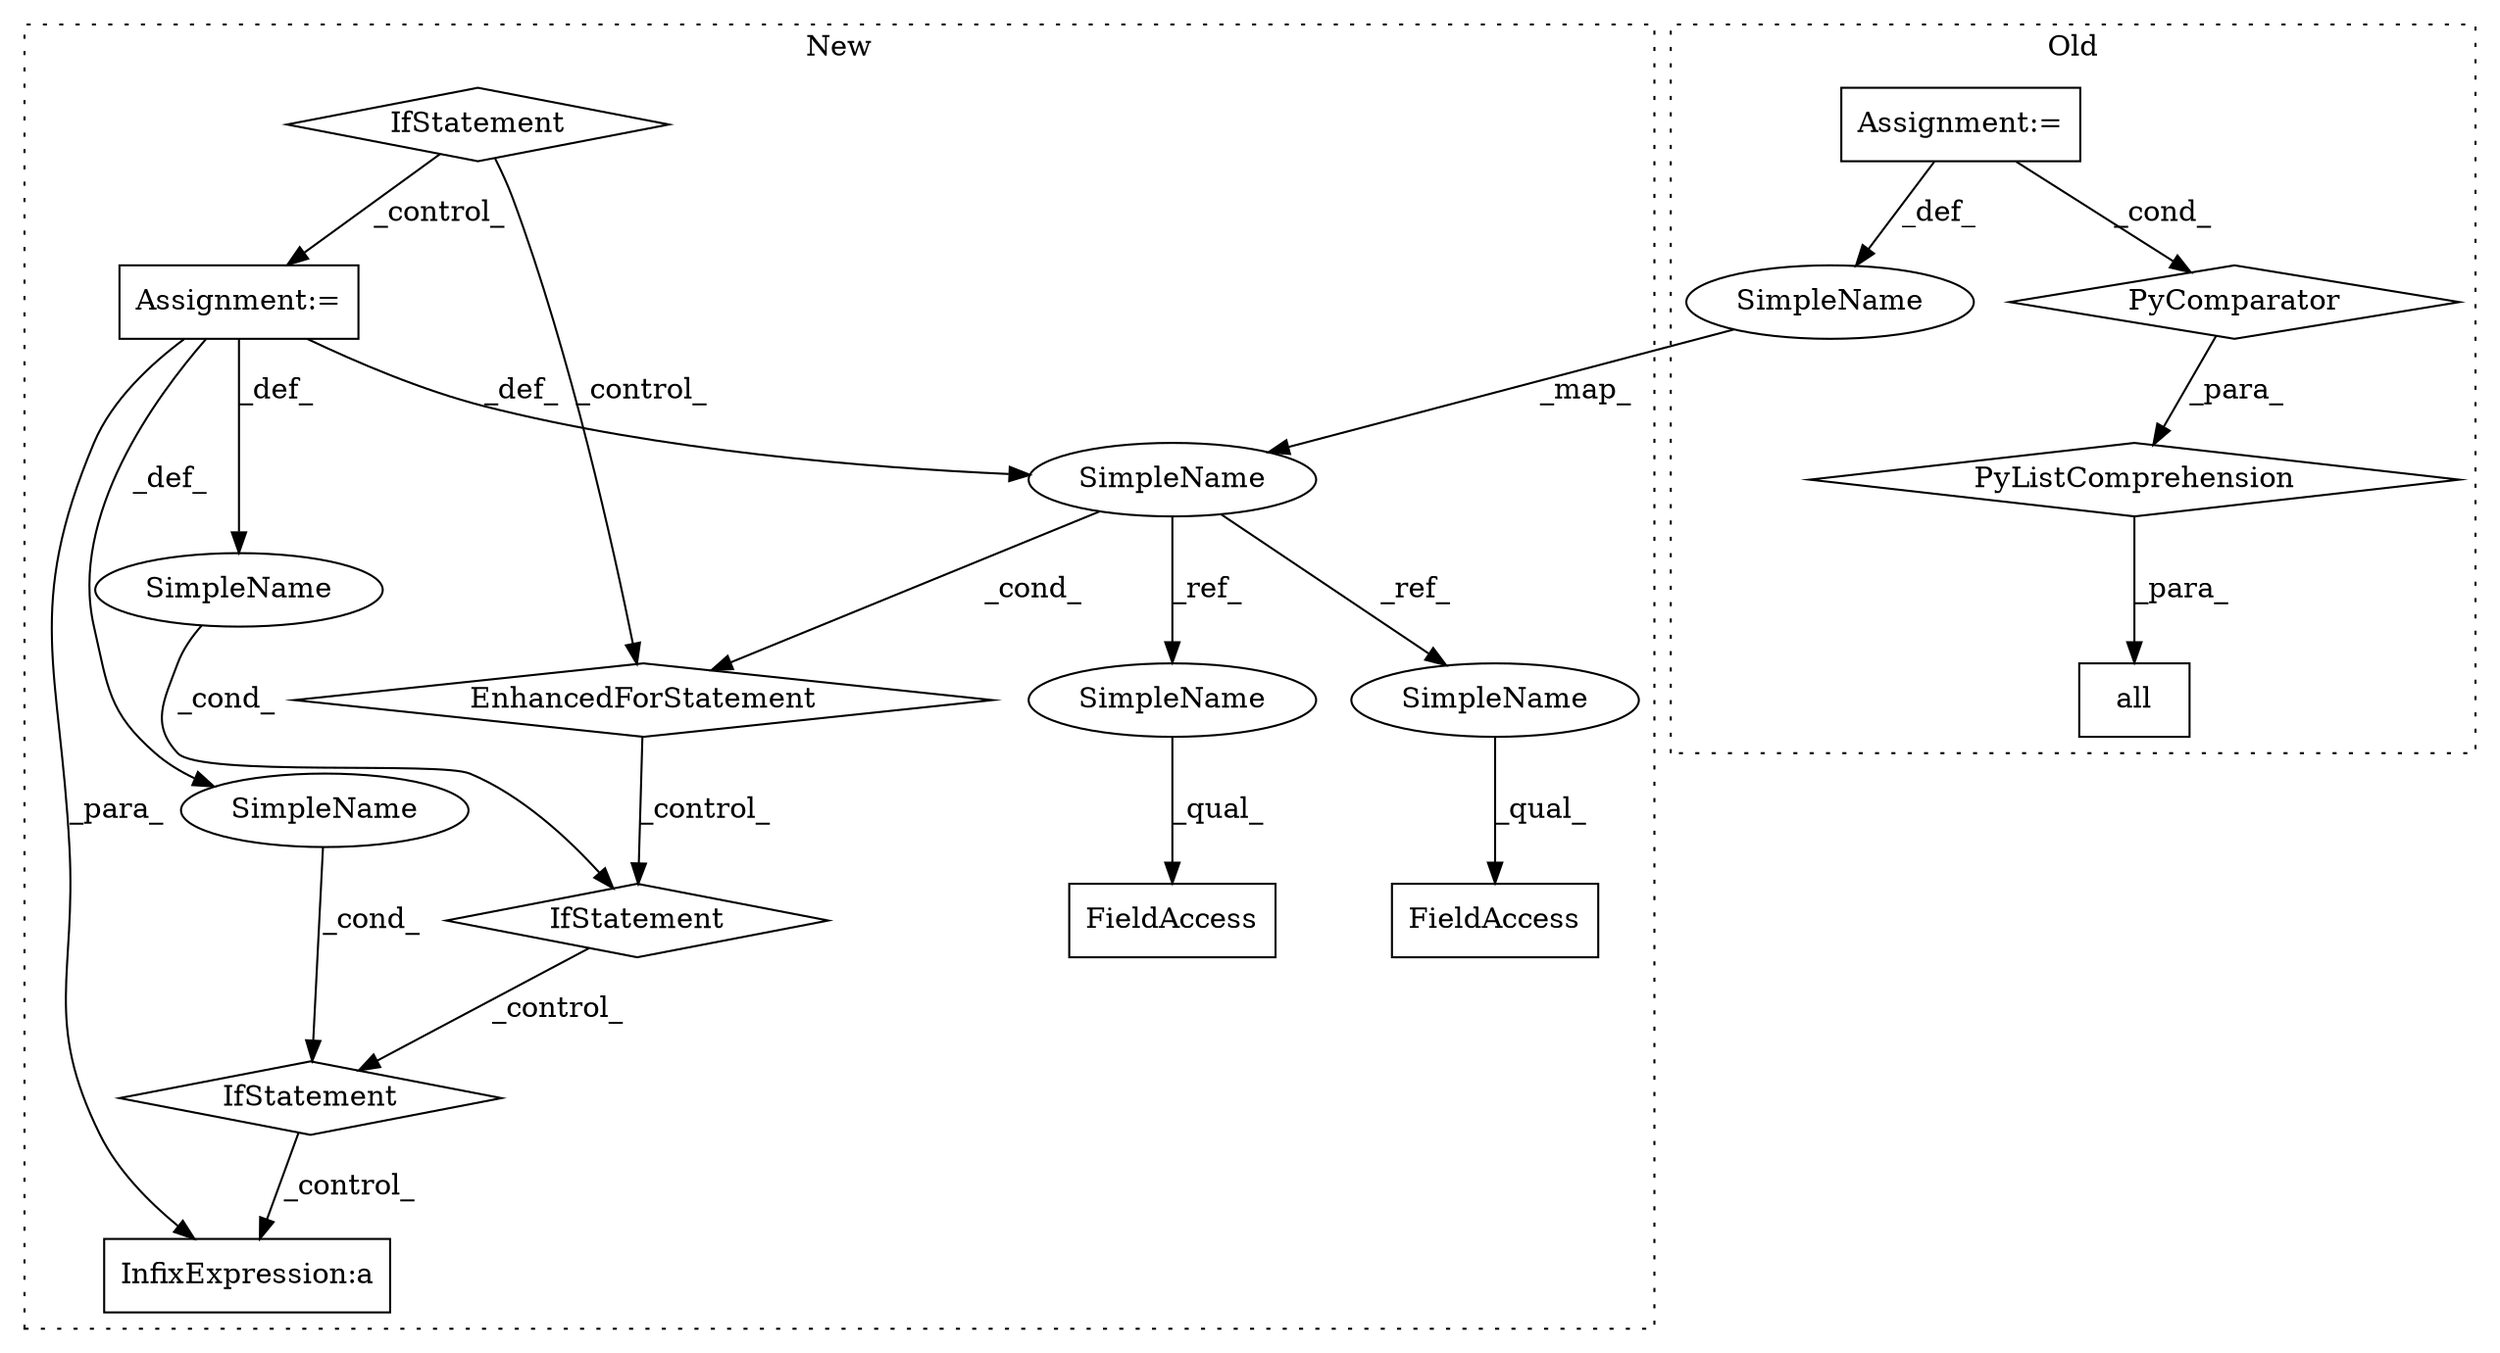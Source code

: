 digraph G {
subgraph cluster0 {
1 [label="all" a="32" s="7527,7658" l="15,-5" shape="box"];
4 [label="PyComparator" a="113" s="7625" l="25" shape="diamond"];
5 [label="Assignment:=" a="7" s="7486" l="26" shape="box"];
8 [label="SimpleName" a="42" s="7968" l="3" shape="ellipse"];
9 [label="PyListComprehension" a="109" s="7542" l="116" shape="diamond"];
label = "Old";
style="dotted";
}
subgraph cluster1 {
2 [label="EnhancedForStatement" a="70" s="7716,7805" l="57,2" shape="diamond"];
3 [label="Assignment:=" a="7" s="7716,7805" l="57,2" shape="box"];
6 [label="IfStatement" a="25" s="8097,8130" l="4,2" shape="diamond"];
7 [label="SimpleName" a="42" s="7777" l="9" shape="ellipse"];
10 [label="IfStatement" a="25" s="7817,7854" l="4,2" shape="diamond"];
11 [label="SimpleName" a="42" s="" l="" shape="ellipse"];
12 [label="FieldAccess" a="22" s="8182" l="13" shape="box"];
13 [label="FieldAccess" a="22" s="8042" l="15" shape="box"];
14 [label="IfStatement" a="25" s="7471,7495" l="4,2" shape="diamond"];
15 [label="InfixExpression:a" a="27" s="8302" l="3" shape="box"];
16 [label="SimpleName" a="42" s="" l="" shape="ellipse"];
17 [label="SimpleName" a="42" s="8182" l="9" shape="ellipse"];
18 [label="SimpleName" a="42" s="8042" l="9" shape="ellipse"];
label = "New";
style="dotted";
}
2 -> 10 [label="_control_"];
3 -> 7 [label="_def_"];
3 -> 15 [label="_para_"];
3 -> 11 [label="_def_"];
3 -> 16 [label="_def_"];
4 -> 9 [label="_para_"];
5 -> 4 [label="_cond_"];
5 -> 8 [label="_def_"];
6 -> 15 [label="_control_"];
7 -> 18 [label="_ref_"];
7 -> 2 [label="_cond_"];
7 -> 17 [label="_ref_"];
8 -> 7 [label="_map_"];
9 -> 1 [label="_para_"];
10 -> 6 [label="_control_"];
11 -> 10 [label="_cond_"];
14 -> 2 [label="_control_"];
14 -> 3 [label="_control_"];
16 -> 6 [label="_cond_"];
17 -> 12 [label="_qual_"];
18 -> 13 [label="_qual_"];
}